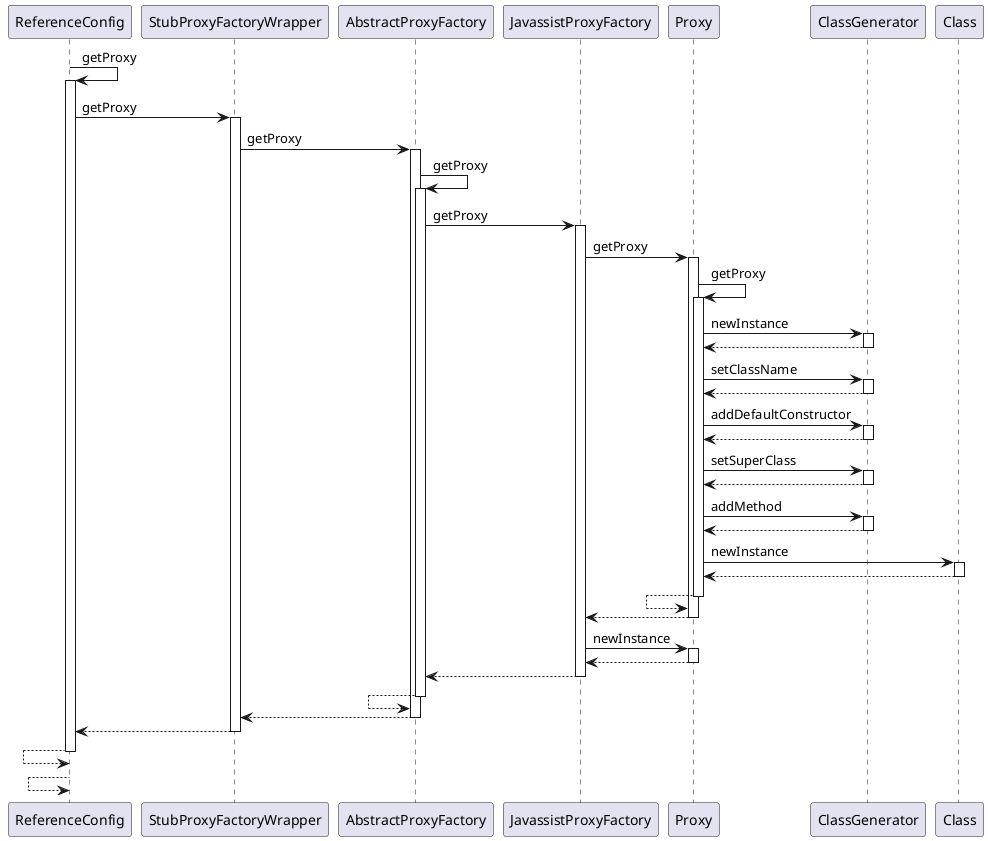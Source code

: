 @startuml

ReferenceConfig->ReferenceConfig:getProxy
    activate ReferenceConfig
        ReferenceConfig->StubProxyFactoryWrapper:getProxy
        activate StubProxyFactoryWrapper
            StubProxyFactoryWrapper->AbstractProxyFactory:getProxy
            activate AbstractProxyFactory
                AbstractProxyFactory->AbstractProxyFactory:getProxy
                activate AbstractProxyFactory
                    AbstractProxyFactory->JavassistProxyFactory:getProxy
                    activate JavassistProxyFactory
                        JavassistProxyFactory->Proxy:getProxy
                        activate Proxy
                            Proxy->Proxy:getProxy
                            activate Proxy
                                Proxy->ClassGenerator:newInstance
                                activate ClassGenerator
                                Proxy<--ClassGenerator:
                                deactivate ClassGenerator

                                Proxy->ClassGenerator:setClassName
                                activate ClassGenerator
                                Proxy<--ClassGenerator:
                                deactivate ClassGenerator

                                Proxy->ClassGenerator:addDefaultConstructor
                                activate ClassGenerator
                                Proxy<--ClassGenerator:
                                deactivate ClassGenerator

                                Proxy->ClassGenerator:setSuperClass
                                activate ClassGenerator
                                Proxy<--ClassGenerator:
                                deactivate ClassGenerator

                                Proxy->ClassGenerator:addMethod
                                activate ClassGenerator
                                Proxy<--ClassGenerator:
                                deactivate ClassGenerator

                                Proxy->Class:newInstance
                                activate Class
                                Proxy<--Class:
                                deactivate Class

                            Proxy<--Proxy:
                            deactivate Proxy
                        JavassistProxyFactory<--Proxy:
                        deactivate Proxy

                        JavassistProxyFactory->Proxy:newInstance
                        activate Proxy
                        JavassistProxyFactory<--Proxy:
                        deactivate Proxy
                    AbstractProxyFactory<--JavassistProxyFactory:
                    deactivate JavassistProxyFactory
                AbstractProxyFactory<--AbstractProxyFactory:
                deactivate AbstractProxyFactory
            StubProxyFactoryWrapper<--AbstractProxyFactory:
            deactivate AbstractProxyFactory
        ReferenceConfig<--StubProxyFactoryWrapper:
        deactivate StubProxyFactoryWrapper
    ReferenceConfig<--ReferenceConfig:
    deactivate ReferenceConfig
ReferenceConfig<--ReferenceConfig:
deactivate ReferenceConfig

@enduml